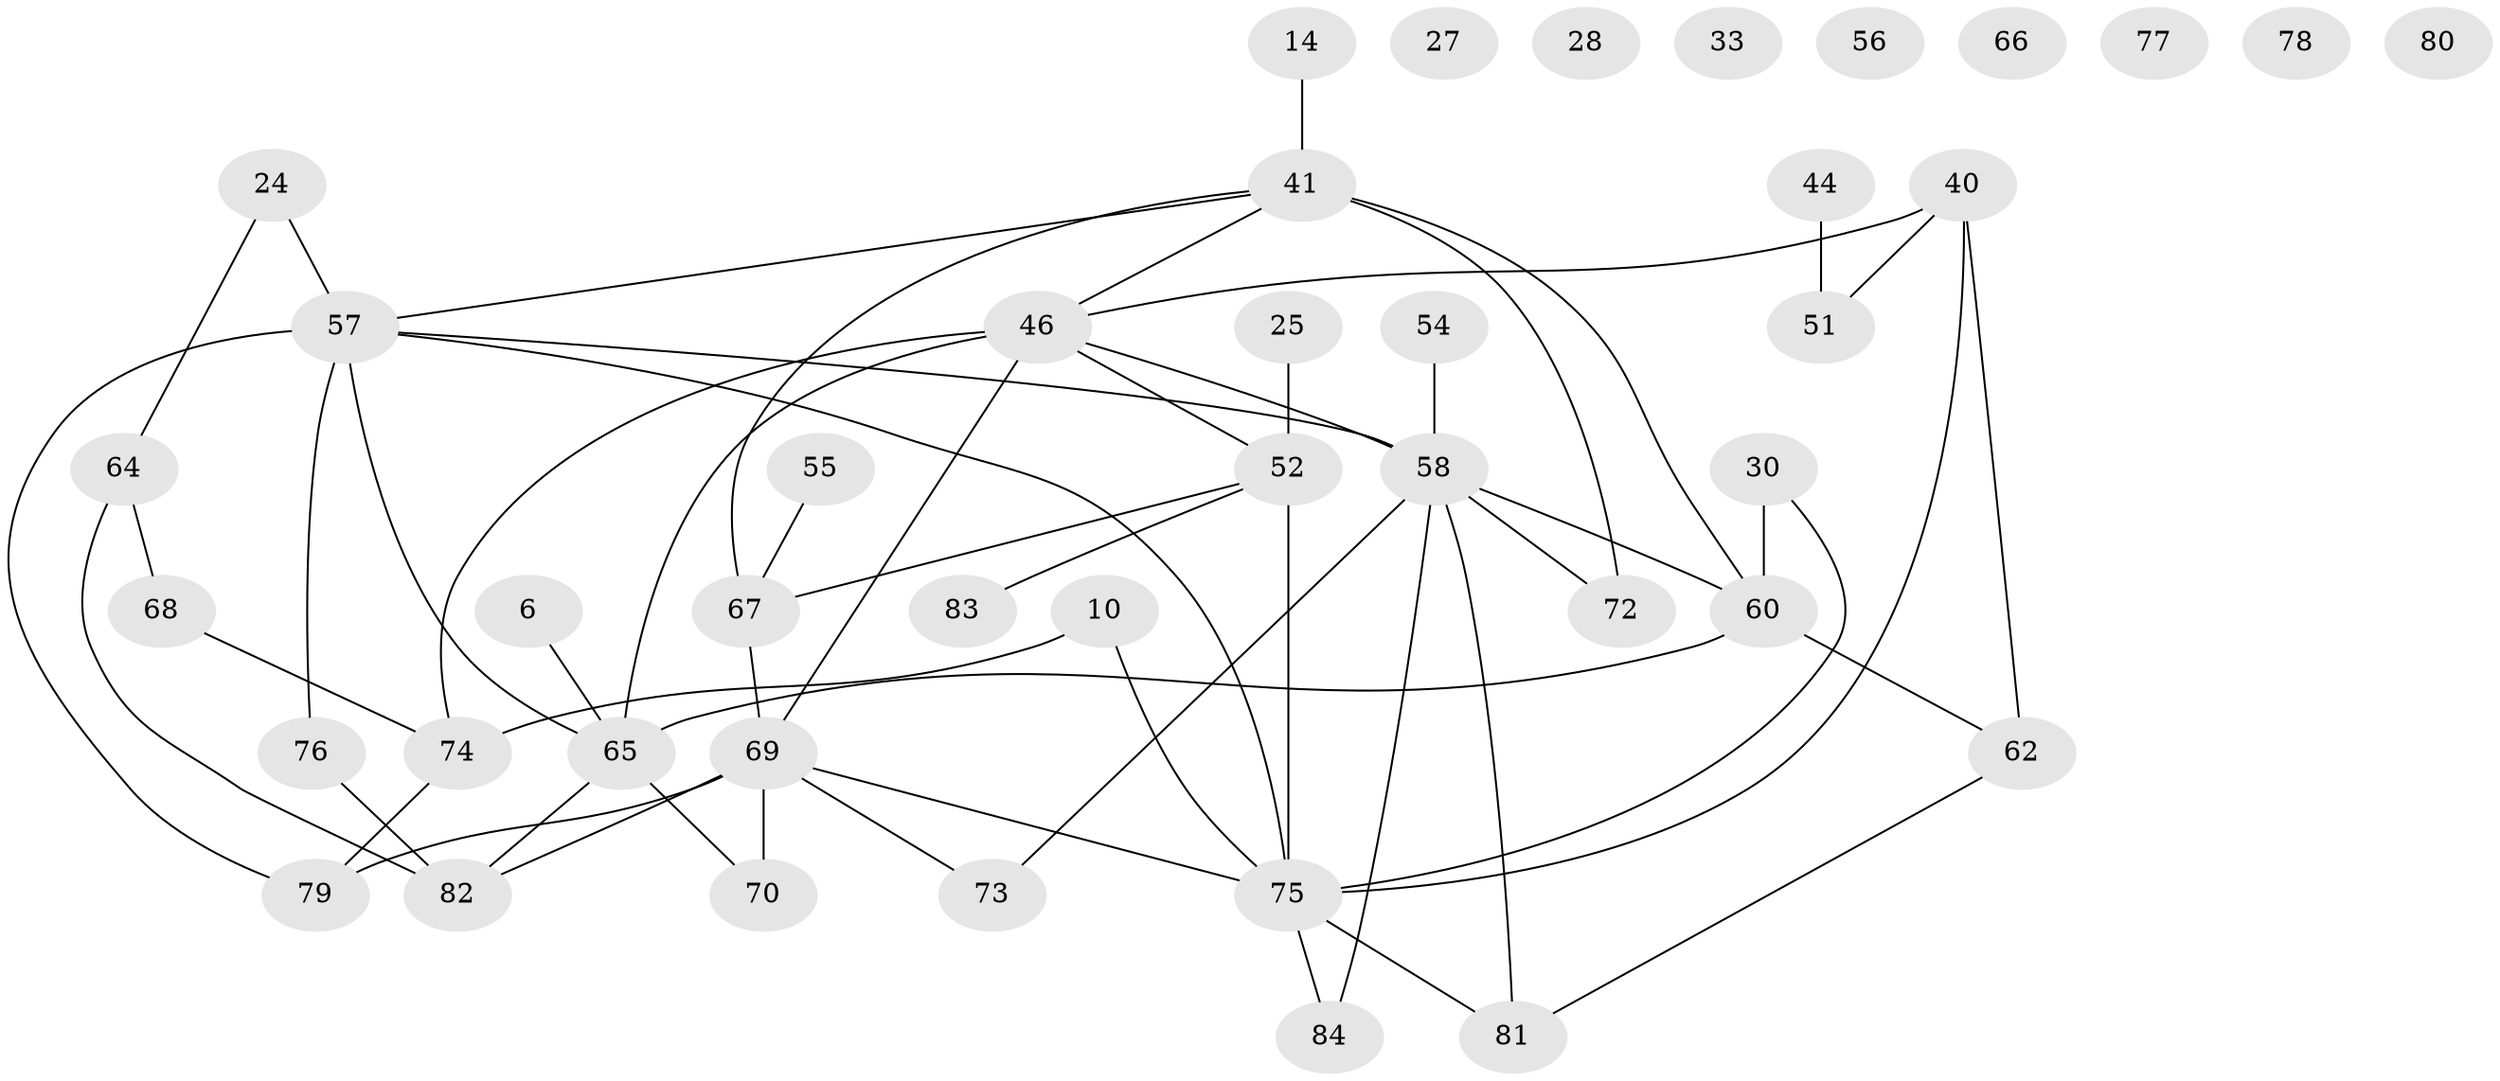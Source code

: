 // original degree distribution, {1: 0.16666666666666666, 3: 0.23809523809523808, 2: 0.20238095238095238, 6: 0.03571428571428571, 4: 0.14285714285714285, 5: 0.10714285714285714, 0: 0.09523809523809523, 7: 0.011904761904761904}
// Generated by graph-tools (version 1.1) at 2025/39/03/09/25 04:39:02]
// undirected, 42 vertices, 57 edges
graph export_dot {
graph [start="1"]
  node [color=gray90,style=filled];
  6;
  10;
  14;
  24 [super="+15"];
  25 [super="+12"];
  27;
  28;
  30 [super="+21"];
  33;
  40 [super="+37+18"];
  41 [super="+13"];
  44 [super="+29"];
  46 [super="+38"];
  51;
  52 [super="+31+36+39"];
  54;
  55;
  56;
  57 [super="+1+42"];
  58 [super="+19+48"];
  60;
  62 [super="+3+50"];
  64;
  65 [super="+5+9"];
  66;
  67;
  68 [super="+32"];
  69 [super="+35"];
  70 [super="+17"];
  72;
  73;
  74 [super="+11+71"];
  75 [super="+43+61"];
  76;
  77;
  78;
  79;
  80;
  81 [super="+49+53"];
  82 [super="+59"];
  83;
  84;
  6 -- 65;
  10 -- 74 [weight=3];
  10 -- 75;
  14 -- 41;
  24 -- 64;
  24 -- 57;
  25 -- 52;
  30 -- 60 [weight=2];
  30 -- 75;
  40 -- 62 [weight=2];
  40 -- 51;
  40 -- 46;
  40 -- 75;
  41 -- 60 [weight=2];
  41 -- 67;
  41 -- 72;
  41 -- 46;
  41 -- 57;
  44 -- 51 [weight=2];
  46 -- 65 [weight=2];
  46 -- 69;
  46 -- 74;
  46 -- 52;
  46 -- 58;
  52 -- 83;
  52 -- 75 [weight=2];
  52 -- 67;
  54 -- 58;
  55 -- 67;
  57 -- 79 [weight=2];
  57 -- 65;
  57 -- 76;
  57 -- 58 [weight=2];
  57 -- 75;
  58 -- 60;
  58 -- 73;
  58 -- 84;
  58 -- 72;
  58 -- 81;
  60 -- 65;
  60 -- 62;
  62 -- 81;
  64 -- 82 [weight=2];
  64 -- 68;
  65 -- 82;
  65 -- 70;
  67 -- 69;
  68 -- 74;
  69 -- 70 [weight=2];
  69 -- 73;
  69 -- 79 [weight=2];
  69 -- 82;
  69 -- 75 [weight=2];
  74 -- 79;
  75 -- 84;
  75 -- 81;
  76 -- 82;
}
